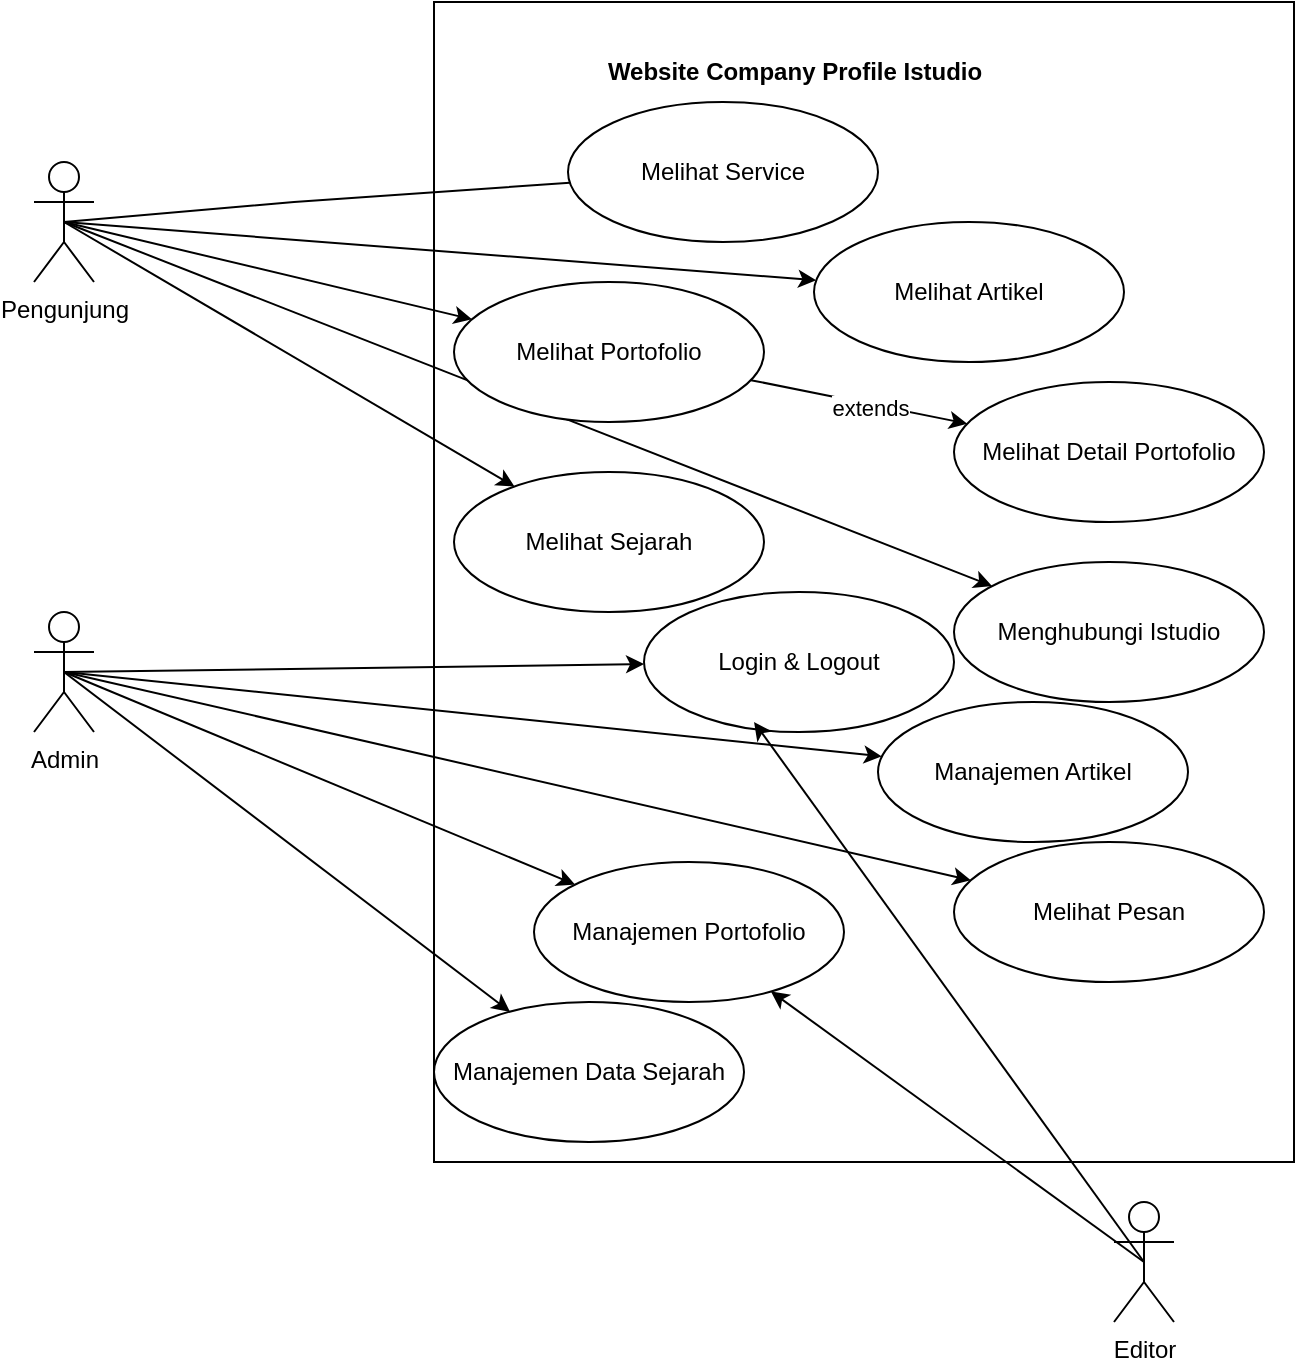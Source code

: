 <mxfile version="24.7.16">
  <diagram name="Halaman-1" id="AGtE1508znBFNLzuCfKp">
    <mxGraphModel grid="1" page="1" gridSize="10" guides="1" tooltips="1" connect="1" arrows="1" fold="1" pageScale="1" pageWidth="827" pageHeight="1169" math="0" shadow="0">
      <root>
        <mxCell id="0" />
        <mxCell id="1" parent="0" />
        <mxCell id="N5CedpaZlDZUDnoKDQuf-3" value="" style="rounded=0;whiteSpace=wrap;html=1;fillColor=default;" vertex="1" parent="1">
          <mxGeometry x="-480" y="80" width="430" height="580" as="geometry" />
        </mxCell>
        <mxCell id="N5CedpaZlDZUDnoKDQuf-19" style="rounded=0;orthogonalLoop=1;jettySize=auto;html=1;exitX=0.5;exitY=0.5;exitDx=0;exitDy=0;exitPerimeter=0;endArrow=none;endFill=0;" edge="1" parent="1" source="N5CedpaZlDZUDnoKDQuf-1" target="N5CedpaZlDZUDnoKDQuf-5">
          <mxGeometry relative="1" as="geometry">
            <mxPoint x="-630" y="220" as="targetPoint" />
            <Array as="points">
              <mxPoint x="-550" y="180" />
            </Array>
          </mxGeometry>
        </mxCell>
        <mxCell id="N5CedpaZlDZUDnoKDQuf-21" style="rounded=0;orthogonalLoop=1;jettySize=auto;html=1;exitX=0.5;exitY=0.5;exitDx=0;exitDy=0;exitPerimeter=0;" edge="1" parent="1" source="N5CedpaZlDZUDnoKDQuf-1" target="N5CedpaZlDZUDnoKDQuf-9">
          <mxGeometry relative="1" as="geometry" />
        </mxCell>
        <mxCell id="N5CedpaZlDZUDnoKDQuf-22" style="rounded=0;orthogonalLoop=1;jettySize=auto;html=1;exitX=0.5;exitY=0.5;exitDx=0;exitDy=0;exitPerimeter=0;" edge="1" parent="1" source="N5CedpaZlDZUDnoKDQuf-1" target="N5CedpaZlDZUDnoKDQuf-8">
          <mxGeometry relative="1" as="geometry" />
        </mxCell>
        <mxCell id="N5CedpaZlDZUDnoKDQuf-23" style="rounded=0;orthogonalLoop=1;jettySize=auto;html=1;exitX=0.5;exitY=0.5;exitDx=0;exitDy=0;exitPerimeter=0;" edge="1" parent="1" source="N5CedpaZlDZUDnoKDQuf-1" target="N5CedpaZlDZUDnoKDQuf-11">
          <mxGeometry relative="1" as="geometry" />
        </mxCell>
        <mxCell id="N5CedpaZlDZUDnoKDQuf-24" style="rounded=0;orthogonalLoop=1;jettySize=auto;html=1;exitX=0.5;exitY=0.5;exitDx=0;exitDy=0;exitPerimeter=0;" edge="1" parent="1" source="N5CedpaZlDZUDnoKDQuf-1" target="N5CedpaZlDZUDnoKDQuf-10">
          <mxGeometry relative="1" as="geometry" />
        </mxCell>
        <mxCell id="N5CedpaZlDZUDnoKDQuf-1" value="Pengunjung" style="shape=umlActor;verticalLabelPosition=bottom;verticalAlign=top;html=1;outlineConnect=0;" vertex="1" parent="1">
          <mxGeometry x="-680" y="160" width="30" height="60" as="geometry" />
        </mxCell>
        <mxCell id="N5CedpaZlDZUDnoKDQuf-30" style="rounded=0;orthogonalLoop=1;jettySize=auto;html=1;exitX=0.5;exitY=0.5;exitDx=0;exitDy=0;exitPerimeter=0;" edge="1" parent="1" source="N5CedpaZlDZUDnoKDQuf-2" target="N5CedpaZlDZUDnoKDQuf-25">
          <mxGeometry relative="1" as="geometry" />
        </mxCell>
        <mxCell id="N5CedpaZlDZUDnoKDQuf-31" style="rounded=0;orthogonalLoop=1;jettySize=auto;html=1;exitX=0.5;exitY=0.5;exitDx=0;exitDy=0;exitPerimeter=0;" edge="1" parent="1" source="N5CedpaZlDZUDnoKDQuf-2" target="N5CedpaZlDZUDnoKDQuf-26">
          <mxGeometry relative="1" as="geometry" />
        </mxCell>
        <mxCell id="N5CedpaZlDZUDnoKDQuf-32" style="rounded=0;orthogonalLoop=1;jettySize=auto;html=1;exitX=0.5;exitY=0.5;exitDx=0;exitDy=0;exitPerimeter=0;" edge="1" parent="1" source="N5CedpaZlDZUDnoKDQuf-2" target="N5CedpaZlDZUDnoKDQuf-27">
          <mxGeometry relative="1" as="geometry" />
        </mxCell>
        <mxCell id="N5CedpaZlDZUDnoKDQuf-33" style="rounded=0;orthogonalLoop=1;jettySize=auto;html=1;exitX=0.5;exitY=0.5;exitDx=0;exitDy=0;exitPerimeter=0;" edge="1" parent="1" source="N5CedpaZlDZUDnoKDQuf-2" target="N5CedpaZlDZUDnoKDQuf-29">
          <mxGeometry relative="1" as="geometry" />
        </mxCell>
        <mxCell id="N5CedpaZlDZUDnoKDQuf-34" style="rounded=0;orthogonalLoop=1;jettySize=auto;html=1;exitX=0.5;exitY=0.5;exitDx=0;exitDy=0;exitPerimeter=0;" edge="1" parent="1" source="N5CedpaZlDZUDnoKDQuf-2" target="N5CedpaZlDZUDnoKDQuf-28">
          <mxGeometry relative="1" as="geometry" />
        </mxCell>
        <mxCell id="N5CedpaZlDZUDnoKDQuf-2" value="Admin" style="shape=umlActor;verticalLabelPosition=bottom;verticalAlign=top;html=1;outlineConnect=0;" vertex="1" parent="1">
          <mxGeometry x="-680" y="385" width="30" height="60" as="geometry" />
        </mxCell>
        <mxCell id="N5CedpaZlDZUDnoKDQuf-4" value="Website Company Profile Istudio" style="text;html=1;align=center;verticalAlign=middle;resizable=0;points=[];autosize=1;strokeColor=none;fillColor=none;fontStyle=1" vertex="1" parent="1">
          <mxGeometry x="-400" y="100" width="200" height="30" as="geometry" />
        </mxCell>
        <mxCell id="N5CedpaZlDZUDnoKDQuf-5" value="Melihat Service" style="ellipse;whiteSpace=wrap;html=1;" vertex="1" parent="1">
          <mxGeometry x="-413" y="130" width="155" height="70" as="geometry" />
        </mxCell>
        <mxCell id="N5CedpaZlDZUDnoKDQuf-8" value="Melihat Artikel" style="ellipse;whiteSpace=wrap;html=1;" vertex="1" parent="1">
          <mxGeometry x="-290" y="190" width="155" height="70" as="geometry" />
        </mxCell>
        <mxCell id="N5CedpaZlDZUDnoKDQuf-9" value="Melihat Portofolio" style="ellipse;whiteSpace=wrap;html=1;" vertex="1" parent="1">
          <mxGeometry x="-470" y="220" width="155" height="70" as="geometry" />
        </mxCell>
        <mxCell id="N5CedpaZlDZUDnoKDQuf-10" value="Menghubungi Istudio&lt;span style=&quot;color: rgba(0, 0, 0, 0); font-family: monospace; font-size: 0px; text-align: start; text-wrap: nowrap;&quot;&gt;%3CmxGraphModel%3E%3Croot%3E%3CmxCell%20id%3D%220%22%2F%3E%3CmxCell%20id%3D%221%22%20parent%3D%220%22%2F%3E%3CmxCell%20id%3D%222%22%20value%3D%22Melihat%20Artikel%22%20style%3D%22ellipse%3BwhiteSpace%3Dwrap%3Bhtml%3D1%3B%22%20vertex%3D%221%22%20parent%3D%221%22%3E%3CmxGeometry%20x%3D%22-290%22%20y%3D%22210%22%20width%3D%22155%22%20height%3D%2270%22%20as%3D%22geometry%22%2F%3E%3C%2FmxCell%3E%3C%2Froot%3E%3C%2FmxGraphModel%3E&lt;/span&gt;" style="ellipse;whiteSpace=wrap;html=1;" vertex="1" parent="1">
          <mxGeometry x="-220" y="360" width="155" height="70" as="geometry" />
        </mxCell>
        <mxCell id="N5CedpaZlDZUDnoKDQuf-11" value="Melihat Sejarah" style="ellipse;whiteSpace=wrap;html=1;" vertex="1" parent="1">
          <mxGeometry x="-470" y="315" width="155" height="70" as="geometry" />
        </mxCell>
        <mxCell id="N5CedpaZlDZUDnoKDQuf-12" value="Melihat Detail Portofolio" style="ellipse;whiteSpace=wrap;html=1;" vertex="1" parent="1">
          <mxGeometry x="-220" y="270" width="155" height="70" as="geometry" />
        </mxCell>
        <mxCell id="N5CedpaZlDZUDnoKDQuf-14" value="" style="endArrow=classic;html=1;rounded=0;" edge="1" parent="1" source="N5CedpaZlDZUDnoKDQuf-9" target="N5CedpaZlDZUDnoKDQuf-12">
          <mxGeometry width="50" height="50" relative="1" as="geometry">
            <mxPoint x="-330" y="360" as="sourcePoint" />
            <mxPoint x="-280" y="310" as="targetPoint" />
          </mxGeometry>
        </mxCell>
        <mxCell id="N5CedpaZlDZUDnoKDQuf-15" value="extends" style="edgeLabel;html=1;align=center;verticalAlign=middle;resizable=0;points=[];" vertex="1" connectable="0" parent="N5CedpaZlDZUDnoKDQuf-14">
          <mxGeometry x="0.102" y="-2" relative="1" as="geometry">
            <mxPoint as="offset" />
          </mxGeometry>
        </mxCell>
        <mxCell id="N5CedpaZlDZUDnoKDQuf-25" value="Login &amp;amp; Logout" style="ellipse;whiteSpace=wrap;html=1;" vertex="1" parent="1">
          <mxGeometry x="-375" y="375" width="155" height="70" as="geometry" />
        </mxCell>
        <mxCell id="N5CedpaZlDZUDnoKDQuf-26" value="Manajemen Artikel" style="ellipse;whiteSpace=wrap;html=1;" vertex="1" parent="1">
          <mxGeometry x="-258" y="430" width="155" height="70" as="geometry" />
        </mxCell>
        <mxCell id="N5CedpaZlDZUDnoKDQuf-27" value="Manajemen Portofolio" style="ellipse;whiteSpace=wrap;html=1;" vertex="1" parent="1">
          <mxGeometry x="-430" y="510" width="155" height="70" as="geometry" />
        </mxCell>
        <mxCell id="N5CedpaZlDZUDnoKDQuf-28" value="Manajemen Data Sejarah" style="ellipse;whiteSpace=wrap;html=1;" vertex="1" parent="1">
          <mxGeometry x="-480" y="580" width="155" height="70" as="geometry" />
        </mxCell>
        <mxCell id="N5CedpaZlDZUDnoKDQuf-29" value="Melihat Pesan" style="ellipse;whiteSpace=wrap;html=1;" vertex="1" parent="1">
          <mxGeometry x="-220" y="500" width="155" height="70" as="geometry" />
        </mxCell>
        <mxCell id="N5CedpaZlDZUDnoKDQuf-36" style="rounded=0;orthogonalLoop=1;jettySize=auto;html=1;exitX=0.5;exitY=0.5;exitDx=0;exitDy=0;exitPerimeter=0;entryX=0.355;entryY=0.929;entryDx=0;entryDy=0;entryPerimeter=0;" edge="1" parent="1" source="N5CedpaZlDZUDnoKDQuf-35" target="N5CedpaZlDZUDnoKDQuf-25">
          <mxGeometry relative="1" as="geometry" />
        </mxCell>
        <mxCell id="N5CedpaZlDZUDnoKDQuf-37" style="rounded=0;orthogonalLoop=1;jettySize=auto;html=1;exitX=0.5;exitY=0.5;exitDx=0;exitDy=0;exitPerimeter=0;" edge="1" parent="1" source="N5CedpaZlDZUDnoKDQuf-35" target="N5CedpaZlDZUDnoKDQuf-27">
          <mxGeometry relative="1" as="geometry" />
        </mxCell>
        <mxCell id="N5CedpaZlDZUDnoKDQuf-35" value="Editor" style="shape=umlActor;verticalLabelPosition=bottom;verticalAlign=top;html=1;outlineConnect=0;" vertex="1" parent="1">
          <mxGeometry x="-140" y="680" width="30" height="60" as="geometry" />
        </mxCell>
      </root>
    </mxGraphModel>
  </diagram>
</mxfile>
